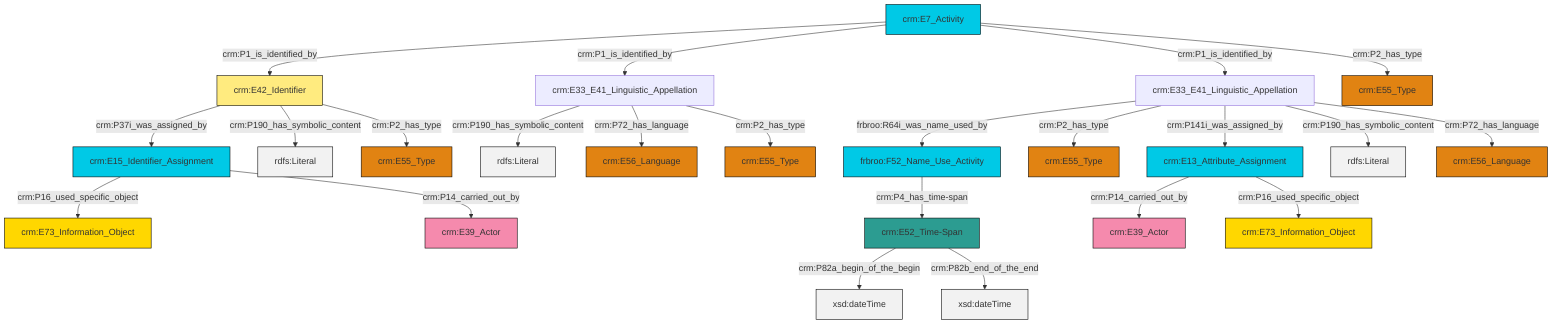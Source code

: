 graph TD
classDef Literal fill:#f2f2f2,stroke:#000000;
classDef CRM_Entity fill:#FFFFFF,stroke:#000000;
classDef Temporal_Entity fill:#00C9E6, stroke:#000000;
classDef Type fill:#E18312, stroke:#000000;
classDef Time-Span fill:#2C9C91, stroke:#000000;
classDef Appellation fill:#FFEB7F, stroke:#000000;
classDef Place fill:#008836, stroke:#000000;
classDef Persistent_Item fill:#B266B2, stroke:#000000;
classDef Conceptual_Object fill:#FFD700, stroke:#000000;
classDef Physical_Thing fill:#D2B48C, stroke:#000000;
classDef Actor fill:#f58aad, stroke:#000000;
classDef PC_Classes fill:#4ce600, stroke:#000000;
classDef Multi fill:#cccccc,stroke:#000000;

0["crm:E33_E41_Linguistic_Appellation"]:::Default -->|frbroo:R64i_was_name_used_by| 1["frbroo:F52_Name_Use_Activity"]:::Temporal_Entity
7["crm:E42_Identifier"]:::Appellation -->|crm:P37i_was_assigned_by| 8["crm:E15_Identifier_Assignment"]:::Temporal_Entity
0["crm:E33_E41_Linguistic_Appellation"]:::Default -->|crm:P2_has_type| 9["crm:E55_Type"]:::Type
14["crm:E33_E41_Linguistic_Appellation"]:::Default -->|crm:P190_has_symbolic_content| 15[rdfs:Literal]:::Literal
16["crm:E52_Time-Span"]:::Time-Span -->|crm:P82a_begin_of_the_begin| 17[xsd:dateTime]:::Literal
7["crm:E42_Identifier"]:::Appellation -->|crm:P190_has_symbolic_content| 18[rdfs:Literal]:::Literal
2["crm:E7_Activity"]:::Temporal_Entity -->|crm:P1_is_identified_by| 7["crm:E42_Identifier"]:::Appellation
14["crm:E33_E41_Linguistic_Appellation"]:::Default -->|crm:P72_has_language| 24["crm:E56_Language"]:::Type
2["crm:E7_Activity"]:::Temporal_Entity -->|crm:P1_is_identified_by| 14["crm:E33_E41_Linguistic_Appellation"]:::Default
8["crm:E15_Identifier_Assignment"]:::Temporal_Entity -->|crm:P16_used_specific_object| 4["crm:E73_Information_Object"]:::Conceptual_Object
26["crm:E13_Attribute_Assignment"]:::Temporal_Entity -->|crm:P14_carried_out_by| 22["crm:E39_Actor"]:::Actor
2["crm:E7_Activity"]:::Temporal_Entity -->|crm:P1_is_identified_by| 0["crm:E33_E41_Linguistic_Appellation"]:::Default
1["frbroo:F52_Name_Use_Activity"]:::Temporal_Entity -->|crm:P4_has_time-span| 16["crm:E52_Time-Span"]:::Time-Span
7["crm:E42_Identifier"]:::Appellation -->|crm:P2_has_type| 12["crm:E55_Type"]:::Type
16["crm:E52_Time-Span"]:::Time-Span -->|crm:P82b_end_of_the_end| 30[xsd:dateTime]:::Literal
0["crm:E33_E41_Linguistic_Appellation"]:::Default -->|crm:P141i_was_assigned_by| 26["crm:E13_Attribute_Assignment"]:::Temporal_Entity
8["crm:E15_Identifier_Assignment"]:::Temporal_Entity -->|crm:P14_carried_out_by| 27["crm:E39_Actor"]:::Actor
2["crm:E7_Activity"]:::Temporal_Entity -->|crm:P2_has_type| 19["crm:E55_Type"]:::Type
14["crm:E33_E41_Linguistic_Appellation"]:::Default -->|crm:P2_has_type| 10["crm:E55_Type"]:::Type
0["crm:E33_E41_Linguistic_Appellation"]:::Default -->|crm:P190_has_symbolic_content| 40[rdfs:Literal]:::Literal
0["crm:E33_E41_Linguistic_Appellation"]:::Default -->|crm:P72_has_language| 31["crm:E56_Language"]:::Type
26["crm:E13_Attribute_Assignment"]:::Temporal_Entity -->|crm:P16_used_specific_object| 35["crm:E73_Information_Object"]:::Conceptual_Object